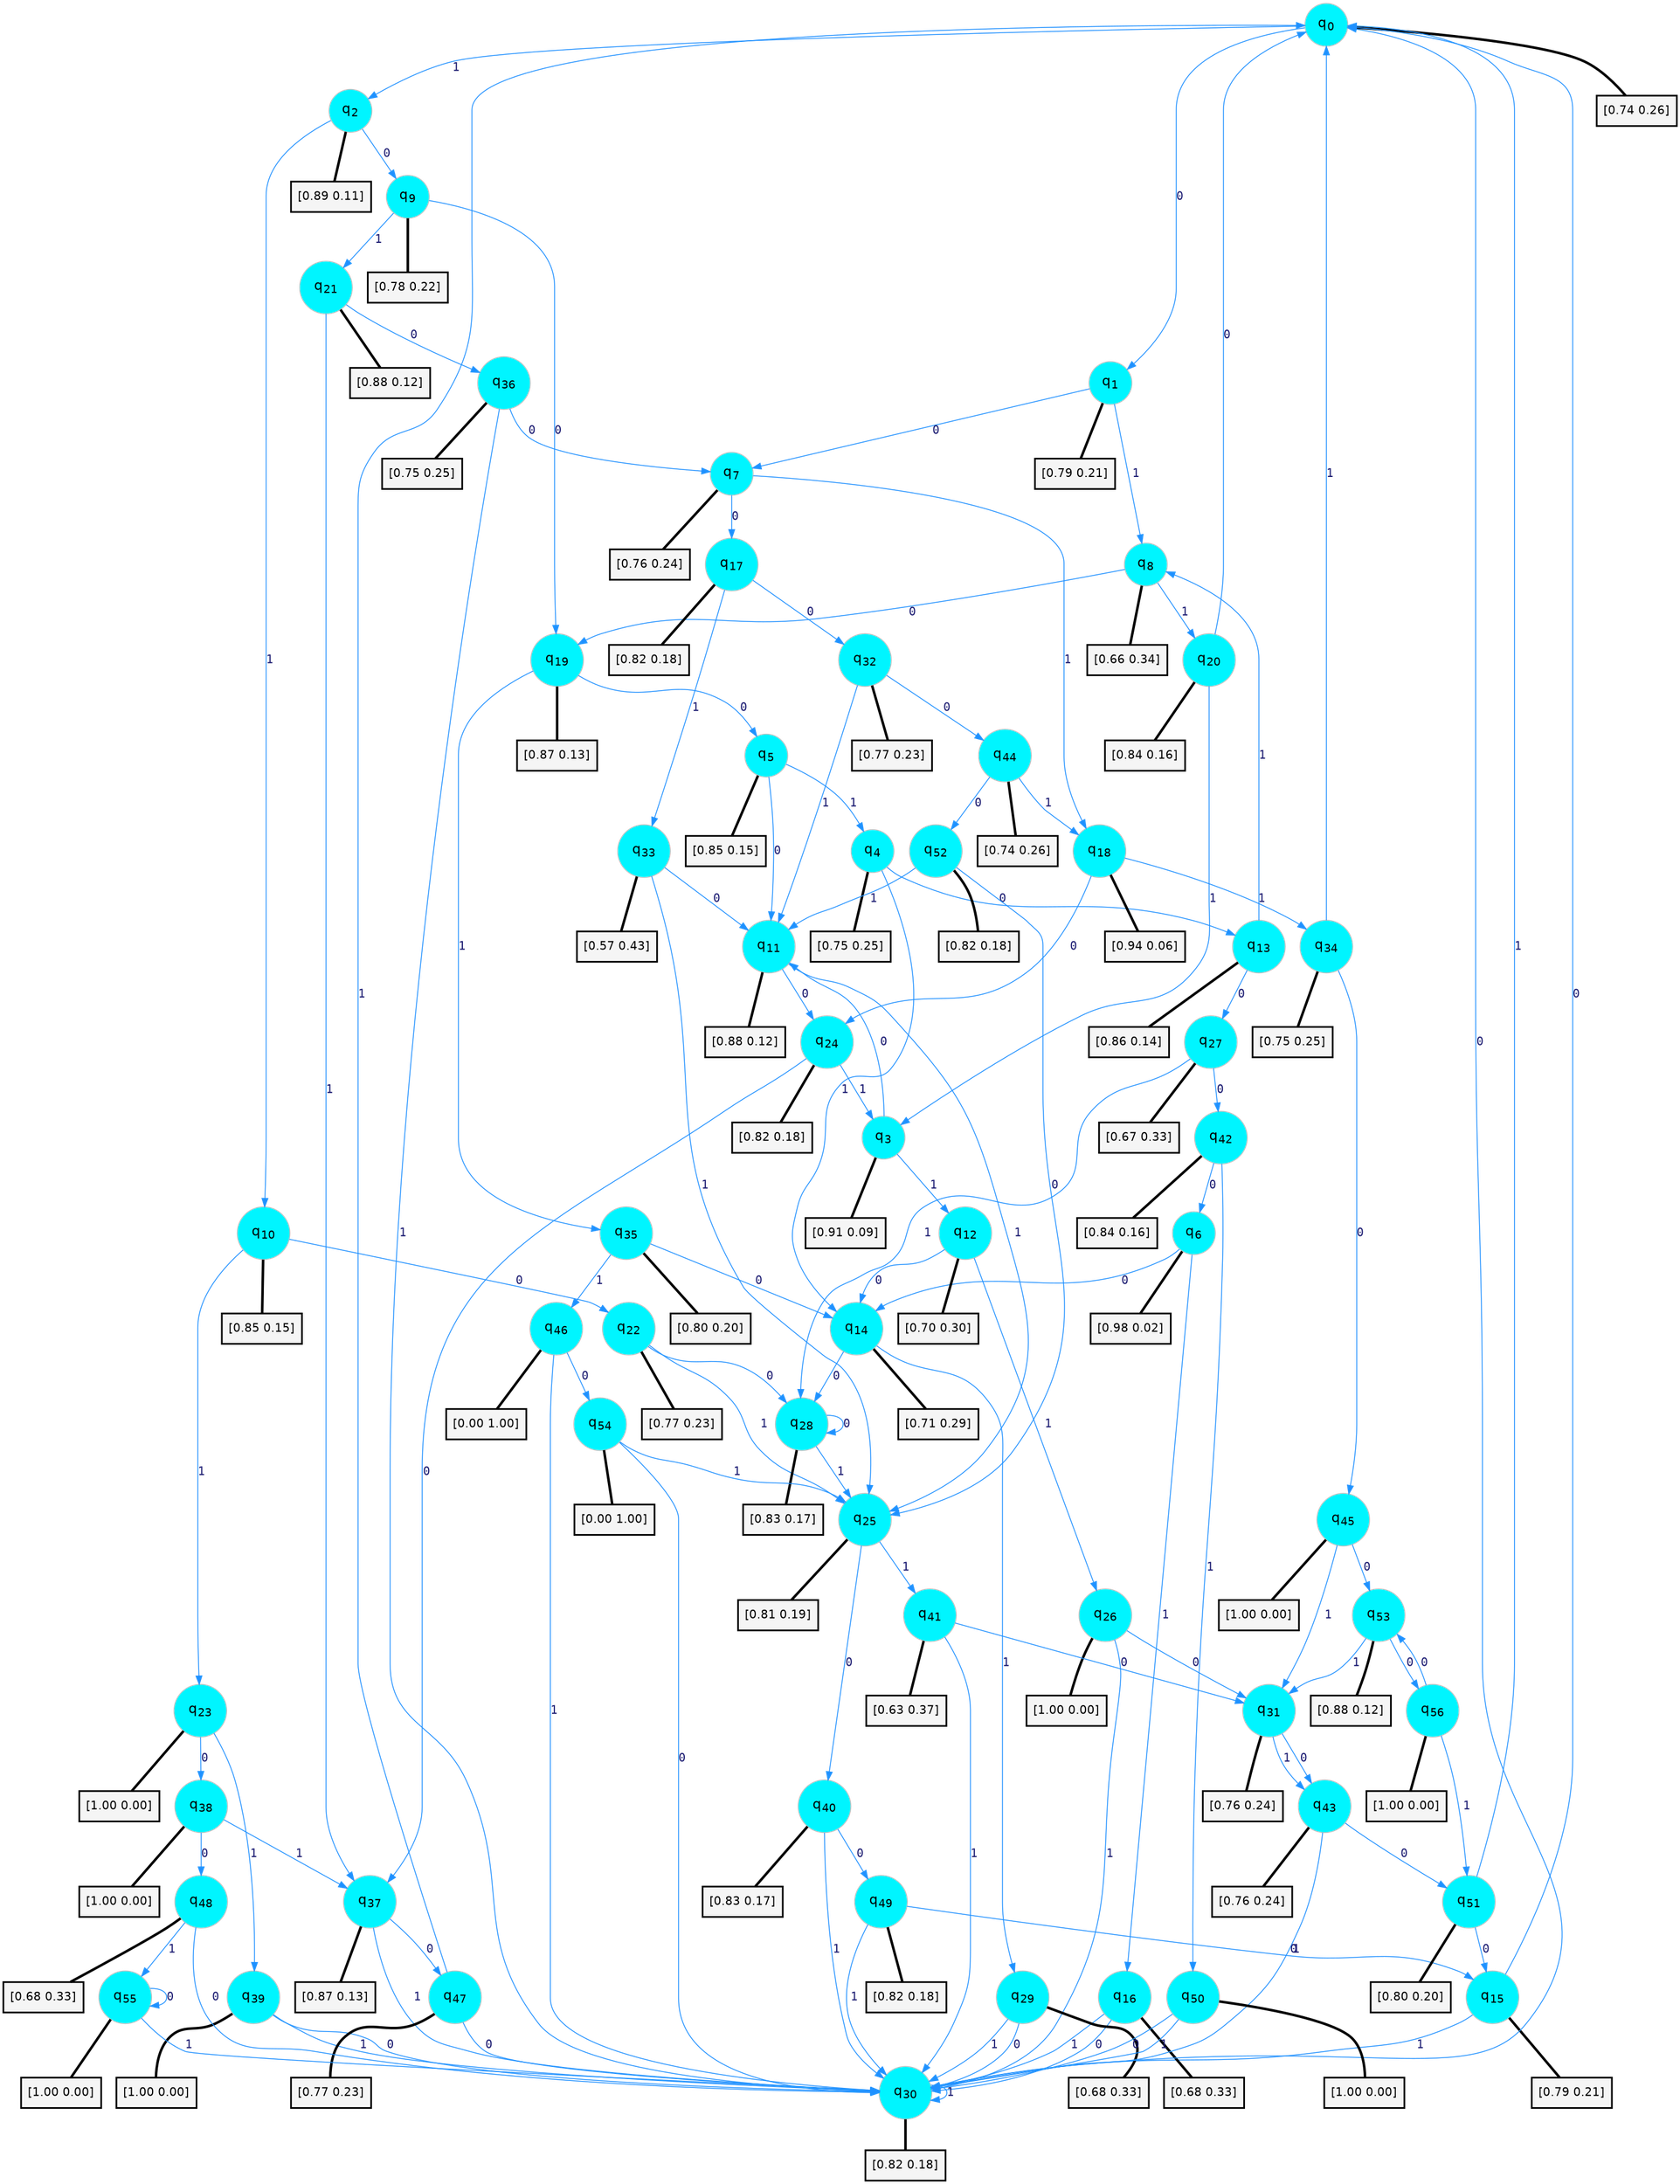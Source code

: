 digraph G {
graph [
bgcolor=transparent, dpi=300, rankdir=TD, size="40,25"];
node [
color=gray, fillcolor=turquoise1, fontcolor=black, fontname=Helvetica, fontsize=16, fontweight=bold, shape=circle, style=filled];
edge [
arrowsize=1, color=dodgerblue1, fontcolor=midnightblue, fontname=courier, fontweight=bold, penwidth=1, style=solid, weight=20];
0[label=<q<SUB>0</SUB>>];
1[label=<q<SUB>1</SUB>>];
2[label=<q<SUB>2</SUB>>];
3[label=<q<SUB>3</SUB>>];
4[label=<q<SUB>4</SUB>>];
5[label=<q<SUB>5</SUB>>];
6[label=<q<SUB>6</SUB>>];
7[label=<q<SUB>7</SUB>>];
8[label=<q<SUB>8</SUB>>];
9[label=<q<SUB>9</SUB>>];
10[label=<q<SUB>10</SUB>>];
11[label=<q<SUB>11</SUB>>];
12[label=<q<SUB>12</SUB>>];
13[label=<q<SUB>13</SUB>>];
14[label=<q<SUB>14</SUB>>];
15[label=<q<SUB>15</SUB>>];
16[label=<q<SUB>16</SUB>>];
17[label=<q<SUB>17</SUB>>];
18[label=<q<SUB>18</SUB>>];
19[label=<q<SUB>19</SUB>>];
20[label=<q<SUB>20</SUB>>];
21[label=<q<SUB>21</SUB>>];
22[label=<q<SUB>22</SUB>>];
23[label=<q<SUB>23</SUB>>];
24[label=<q<SUB>24</SUB>>];
25[label=<q<SUB>25</SUB>>];
26[label=<q<SUB>26</SUB>>];
27[label=<q<SUB>27</SUB>>];
28[label=<q<SUB>28</SUB>>];
29[label=<q<SUB>29</SUB>>];
30[label=<q<SUB>30</SUB>>];
31[label=<q<SUB>31</SUB>>];
32[label=<q<SUB>32</SUB>>];
33[label=<q<SUB>33</SUB>>];
34[label=<q<SUB>34</SUB>>];
35[label=<q<SUB>35</SUB>>];
36[label=<q<SUB>36</SUB>>];
37[label=<q<SUB>37</SUB>>];
38[label=<q<SUB>38</SUB>>];
39[label=<q<SUB>39</SUB>>];
40[label=<q<SUB>40</SUB>>];
41[label=<q<SUB>41</SUB>>];
42[label=<q<SUB>42</SUB>>];
43[label=<q<SUB>43</SUB>>];
44[label=<q<SUB>44</SUB>>];
45[label=<q<SUB>45</SUB>>];
46[label=<q<SUB>46</SUB>>];
47[label=<q<SUB>47</SUB>>];
48[label=<q<SUB>48</SUB>>];
49[label=<q<SUB>49</SUB>>];
50[label=<q<SUB>50</SUB>>];
51[label=<q<SUB>51</SUB>>];
52[label=<q<SUB>52</SUB>>];
53[label=<q<SUB>53</SUB>>];
54[label=<q<SUB>54</SUB>>];
55[label=<q<SUB>55</SUB>>];
56[label=<q<SUB>56</SUB>>];
57[label="[0.74 0.26]", shape=box,fontcolor=black, fontname=Helvetica, fontsize=14, penwidth=2, fillcolor=whitesmoke,color=black];
58[label="[0.79 0.21]", shape=box,fontcolor=black, fontname=Helvetica, fontsize=14, penwidth=2, fillcolor=whitesmoke,color=black];
59[label="[0.89 0.11]", shape=box,fontcolor=black, fontname=Helvetica, fontsize=14, penwidth=2, fillcolor=whitesmoke,color=black];
60[label="[0.91 0.09]", shape=box,fontcolor=black, fontname=Helvetica, fontsize=14, penwidth=2, fillcolor=whitesmoke,color=black];
61[label="[0.75 0.25]", shape=box,fontcolor=black, fontname=Helvetica, fontsize=14, penwidth=2, fillcolor=whitesmoke,color=black];
62[label="[0.85 0.15]", shape=box,fontcolor=black, fontname=Helvetica, fontsize=14, penwidth=2, fillcolor=whitesmoke,color=black];
63[label="[0.98 0.02]", shape=box,fontcolor=black, fontname=Helvetica, fontsize=14, penwidth=2, fillcolor=whitesmoke,color=black];
64[label="[0.76 0.24]", shape=box,fontcolor=black, fontname=Helvetica, fontsize=14, penwidth=2, fillcolor=whitesmoke,color=black];
65[label="[0.66 0.34]", shape=box,fontcolor=black, fontname=Helvetica, fontsize=14, penwidth=2, fillcolor=whitesmoke,color=black];
66[label="[0.78 0.22]", shape=box,fontcolor=black, fontname=Helvetica, fontsize=14, penwidth=2, fillcolor=whitesmoke,color=black];
67[label="[0.85 0.15]", shape=box,fontcolor=black, fontname=Helvetica, fontsize=14, penwidth=2, fillcolor=whitesmoke,color=black];
68[label="[0.88 0.12]", shape=box,fontcolor=black, fontname=Helvetica, fontsize=14, penwidth=2, fillcolor=whitesmoke,color=black];
69[label="[0.70 0.30]", shape=box,fontcolor=black, fontname=Helvetica, fontsize=14, penwidth=2, fillcolor=whitesmoke,color=black];
70[label="[0.86 0.14]", shape=box,fontcolor=black, fontname=Helvetica, fontsize=14, penwidth=2, fillcolor=whitesmoke,color=black];
71[label="[0.71 0.29]", shape=box,fontcolor=black, fontname=Helvetica, fontsize=14, penwidth=2, fillcolor=whitesmoke,color=black];
72[label="[0.79 0.21]", shape=box,fontcolor=black, fontname=Helvetica, fontsize=14, penwidth=2, fillcolor=whitesmoke,color=black];
73[label="[0.68 0.33]", shape=box,fontcolor=black, fontname=Helvetica, fontsize=14, penwidth=2, fillcolor=whitesmoke,color=black];
74[label="[0.82 0.18]", shape=box,fontcolor=black, fontname=Helvetica, fontsize=14, penwidth=2, fillcolor=whitesmoke,color=black];
75[label="[0.94 0.06]", shape=box,fontcolor=black, fontname=Helvetica, fontsize=14, penwidth=2, fillcolor=whitesmoke,color=black];
76[label="[0.87 0.13]", shape=box,fontcolor=black, fontname=Helvetica, fontsize=14, penwidth=2, fillcolor=whitesmoke,color=black];
77[label="[0.84 0.16]", shape=box,fontcolor=black, fontname=Helvetica, fontsize=14, penwidth=2, fillcolor=whitesmoke,color=black];
78[label="[0.88 0.12]", shape=box,fontcolor=black, fontname=Helvetica, fontsize=14, penwidth=2, fillcolor=whitesmoke,color=black];
79[label="[0.77 0.23]", shape=box,fontcolor=black, fontname=Helvetica, fontsize=14, penwidth=2, fillcolor=whitesmoke,color=black];
80[label="[1.00 0.00]", shape=box,fontcolor=black, fontname=Helvetica, fontsize=14, penwidth=2, fillcolor=whitesmoke,color=black];
81[label="[0.82 0.18]", shape=box,fontcolor=black, fontname=Helvetica, fontsize=14, penwidth=2, fillcolor=whitesmoke,color=black];
82[label="[0.81 0.19]", shape=box,fontcolor=black, fontname=Helvetica, fontsize=14, penwidth=2, fillcolor=whitesmoke,color=black];
83[label="[1.00 0.00]", shape=box,fontcolor=black, fontname=Helvetica, fontsize=14, penwidth=2, fillcolor=whitesmoke,color=black];
84[label="[0.67 0.33]", shape=box,fontcolor=black, fontname=Helvetica, fontsize=14, penwidth=2, fillcolor=whitesmoke,color=black];
85[label="[0.83 0.17]", shape=box,fontcolor=black, fontname=Helvetica, fontsize=14, penwidth=2, fillcolor=whitesmoke,color=black];
86[label="[0.68 0.33]", shape=box,fontcolor=black, fontname=Helvetica, fontsize=14, penwidth=2, fillcolor=whitesmoke,color=black];
87[label="[0.82 0.18]", shape=box,fontcolor=black, fontname=Helvetica, fontsize=14, penwidth=2, fillcolor=whitesmoke,color=black];
88[label="[0.76 0.24]", shape=box,fontcolor=black, fontname=Helvetica, fontsize=14, penwidth=2, fillcolor=whitesmoke,color=black];
89[label="[0.77 0.23]", shape=box,fontcolor=black, fontname=Helvetica, fontsize=14, penwidth=2, fillcolor=whitesmoke,color=black];
90[label="[0.57 0.43]", shape=box,fontcolor=black, fontname=Helvetica, fontsize=14, penwidth=2, fillcolor=whitesmoke,color=black];
91[label="[0.75 0.25]", shape=box,fontcolor=black, fontname=Helvetica, fontsize=14, penwidth=2, fillcolor=whitesmoke,color=black];
92[label="[0.80 0.20]", shape=box,fontcolor=black, fontname=Helvetica, fontsize=14, penwidth=2, fillcolor=whitesmoke,color=black];
93[label="[0.75 0.25]", shape=box,fontcolor=black, fontname=Helvetica, fontsize=14, penwidth=2, fillcolor=whitesmoke,color=black];
94[label="[0.87 0.13]", shape=box,fontcolor=black, fontname=Helvetica, fontsize=14, penwidth=2, fillcolor=whitesmoke,color=black];
95[label="[1.00 0.00]", shape=box,fontcolor=black, fontname=Helvetica, fontsize=14, penwidth=2, fillcolor=whitesmoke,color=black];
96[label="[1.00 0.00]", shape=box,fontcolor=black, fontname=Helvetica, fontsize=14, penwidth=2, fillcolor=whitesmoke,color=black];
97[label="[0.83 0.17]", shape=box,fontcolor=black, fontname=Helvetica, fontsize=14, penwidth=2, fillcolor=whitesmoke,color=black];
98[label="[0.63 0.37]", shape=box,fontcolor=black, fontname=Helvetica, fontsize=14, penwidth=2, fillcolor=whitesmoke,color=black];
99[label="[0.84 0.16]", shape=box,fontcolor=black, fontname=Helvetica, fontsize=14, penwidth=2, fillcolor=whitesmoke,color=black];
100[label="[0.76 0.24]", shape=box,fontcolor=black, fontname=Helvetica, fontsize=14, penwidth=2, fillcolor=whitesmoke,color=black];
101[label="[0.74 0.26]", shape=box,fontcolor=black, fontname=Helvetica, fontsize=14, penwidth=2, fillcolor=whitesmoke,color=black];
102[label="[1.00 0.00]", shape=box,fontcolor=black, fontname=Helvetica, fontsize=14, penwidth=2, fillcolor=whitesmoke,color=black];
103[label="[0.00 1.00]", shape=box,fontcolor=black, fontname=Helvetica, fontsize=14, penwidth=2, fillcolor=whitesmoke,color=black];
104[label="[0.77 0.23]", shape=box,fontcolor=black, fontname=Helvetica, fontsize=14, penwidth=2, fillcolor=whitesmoke,color=black];
105[label="[0.68 0.33]", shape=box,fontcolor=black, fontname=Helvetica, fontsize=14, penwidth=2, fillcolor=whitesmoke,color=black];
106[label="[0.82 0.18]", shape=box,fontcolor=black, fontname=Helvetica, fontsize=14, penwidth=2, fillcolor=whitesmoke,color=black];
107[label="[1.00 0.00]", shape=box,fontcolor=black, fontname=Helvetica, fontsize=14, penwidth=2, fillcolor=whitesmoke,color=black];
108[label="[0.80 0.20]", shape=box,fontcolor=black, fontname=Helvetica, fontsize=14, penwidth=2, fillcolor=whitesmoke,color=black];
109[label="[0.82 0.18]", shape=box,fontcolor=black, fontname=Helvetica, fontsize=14, penwidth=2, fillcolor=whitesmoke,color=black];
110[label="[0.88 0.12]", shape=box,fontcolor=black, fontname=Helvetica, fontsize=14, penwidth=2, fillcolor=whitesmoke,color=black];
111[label="[0.00 1.00]", shape=box,fontcolor=black, fontname=Helvetica, fontsize=14, penwidth=2, fillcolor=whitesmoke,color=black];
112[label="[1.00 0.00]", shape=box,fontcolor=black, fontname=Helvetica, fontsize=14, penwidth=2, fillcolor=whitesmoke,color=black];
113[label="[1.00 0.00]", shape=box,fontcolor=black, fontname=Helvetica, fontsize=14, penwidth=2, fillcolor=whitesmoke,color=black];
0->1 [label=0];
0->2 [label=1];
0->57 [arrowhead=none, penwidth=3,color=black];
1->7 [label=0];
1->8 [label=1];
1->58 [arrowhead=none, penwidth=3,color=black];
2->9 [label=0];
2->10 [label=1];
2->59 [arrowhead=none, penwidth=3,color=black];
3->11 [label=0];
3->12 [label=1];
3->60 [arrowhead=none, penwidth=3,color=black];
4->13 [label=0];
4->14 [label=1];
4->61 [arrowhead=none, penwidth=3,color=black];
5->11 [label=0];
5->4 [label=1];
5->62 [arrowhead=none, penwidth=3,color=black];
6->14 [label=0];
6->16 [label=1];
6->63 [arrowhead=none, penwidth=3,color=black];
7->17 [label=0];
7->18 [label=1];
7->64 [arrowhead=none, penwidth=3,color=black];
8->19 [label=0];
8->20 [label=1];
8->65 [arrowhead=none, penwidth=3,color=black];
9->19 [label=0];
9->21 [label=1];
9->66 [arrowhead=none, penwidth=3,color=black];
10->22 [label=0];
10->23 [label=1];
10->67 [arrowhead=none, penwidth=3,color=black];
11->24 [label=0];
11->25 [label=1];
11->68 [arrowhead=none, penwidth=3,color=black];
12->14 [label=0];
12->26 [label=1];
12->69 [arrowhead=none, penwidth=3,color=black];
13->27 [label=0];
13->8 [label=1];
13->70 [arrowhead=none, penwidth=3,color=black];
14->28 [label=0];
14->29 [label=1];
14->71 [arrowhead=none, penwidth=3,color=black];
15->0 [label=0];
15->30 [label=1];
15->72 [arrowhead=none, penwidth=3,color=black];
16->30 [label=0];
16->30 [label=1];
16->73 [arrowhead=none, penwidth=3,color=black];
17->32 [label=0];
17->33 [label=1];
17->74 [arrowhead=none, penwidth=3,color=black];
18->24 [label=0];
18->34 [label=1];
18->75 [arrowhead=none, penwidth=3,color=black];
19->5 [label=0];
19->35 [label=1];
19->76 [arrowhead=none, penwidth=3,color=black];
20->0 [label=0];
20->3 [label=1];
20->77 [arrowhead=none, penwidth=3,color=black];
21->36 [label=0];
21->37 [label=1];
21->78 [arrowhead=none, penwidth=3,color=black];
22->28 [label=0];
22->25 [label=1];
22->79 [arrowhead=none, penwidth=3,color=black];
23->38 [label=0];
23->39 [label=1];
23->80 [arrowhead=none, penwidth=3,color=black];
24->37 [label=0];
24->3 [label=1];
24->81 [arrowhead=none, penwidth=3,color=black];
25->40 [label=0];
25->41 [label=1];
25->82 [arrowhead=none, penwidth=3,color=black];
26->31 [label=0];
26->30 [label=1];
26->83 [arrowhead=none, penwidth=3,color=black];
27->42 [label=0];
27->28 [label=1];
27->84 [arrowhead=none, penwidth=3,color=black];
28->28 [label=0];
28->25 [label=1];
28->85 [arrowhead=none, penwidth=3,color=black];
29->30 [label=0];
29->30 [label=1];
29->86 [arrowhead=none, penwidth=3,color=black];
30->0 [label=0];
30->30 [label=1];
30->87 [arrowhead=none, penwidth=3,color=black];
31->43 [label=0];
31->43 [label=1];
31->88 [arrowhead=none, penwidth=3,color=black];
32->44 [label=0];
32->11 [label=1];
32->89 [arrowhead=none, penwidth=3,color=black];
33->11 [label=0];
33->25 [label=1];
33->90 [arrowhead=none, penwidth=3,color=black];
34->45 [label=0];
34->0 [label=1];
34->91 [arrowhead=none, penwidth=3,color=black];
35->14 [label=0];
35->46 [label=1];
35->92 [arrowhead=none, penwidth=3,color=black];
36->7 [label=0];
36->30 [label=1];
36->93 [arrowhead=none, penwidth=3,color=black];
37->47 [label=0];
37->30 [label=1];
37->94 [arrowhead=none, penwidth=3,color=black];
38->48 [label=0];
38->37 [label=1];
38->95 [arrowhead=none, penwidth=3,color=black];
39->30 [label=0];
39->30 [label=1];
39->96 [arrowhead=none, penwidth=3,color=black];
40->49 [label=0];
40->30 [label=1];
40->97 [arrowhead=none, penwidth=3,color=black];
41->31 [label=0];
41->30 [label=1];
41->98 [arrowhead=none, penwidth=3,color=black];
42->6 [label=0];
42->50 [label=1];
42->99 [arrowhead=none, penwidth=3,color=black];
43->51 [label=0];
43->30 [label=1];
43->100 [arrowhead=none, penwidth=3,color=black];
44->52 [label=0];
44->18 [label=1];
44->101 [arrowhead=none, penwidth=3,color=black];
45->53 [label=0];
45->31 [label=1];
45->102 [arrowhead=none, penwidth=3,color=black];
46->54 [label=0];
46->30 [label=1];
46->103 [arrowhead=none, penwidth=3,color=black];
47->30 [label=0];
47->0 [label=1];
47->104 [arrowhead=none, penwidth=3,color=black];
48->30 [label=0];
48->55 [label=1];
48->105 [arrowhead=none, penwidth=3,color=black];
49->15 [label=0];
49->30 [label=1];
49->106 [arrowhead=none, penwidth=3,color=black];
50->30 [label=0];
50->30 [label=1];
50->107 [arrowhead=none, penwidth=3,color=black];
51->15 [label=0];
51->0 [label=1];
51->108 [arrowhead=none, penwidth=3,color=black];
52->25 [label=0];
52->11 [label=1];
52->109 [arrowhead=none, penwidth=3,color=black];
53->56 [label=0];
53->31 [label=1];
53->110 [arrowhead=none, penwidth=3,color=black];
54->30 [label=0];
54->25 [label=1];
54->111 [arrowhead=none, penwidth=3,color=black];
55->55 [label=0];
55->30 [label=1];
55->112 [arrowhead=none, penwidth=3,color=black];
56->53 [label=0];
56->51 [label=1];
56->113 [arrowhead=none, penwidth=3,color=black];
}
